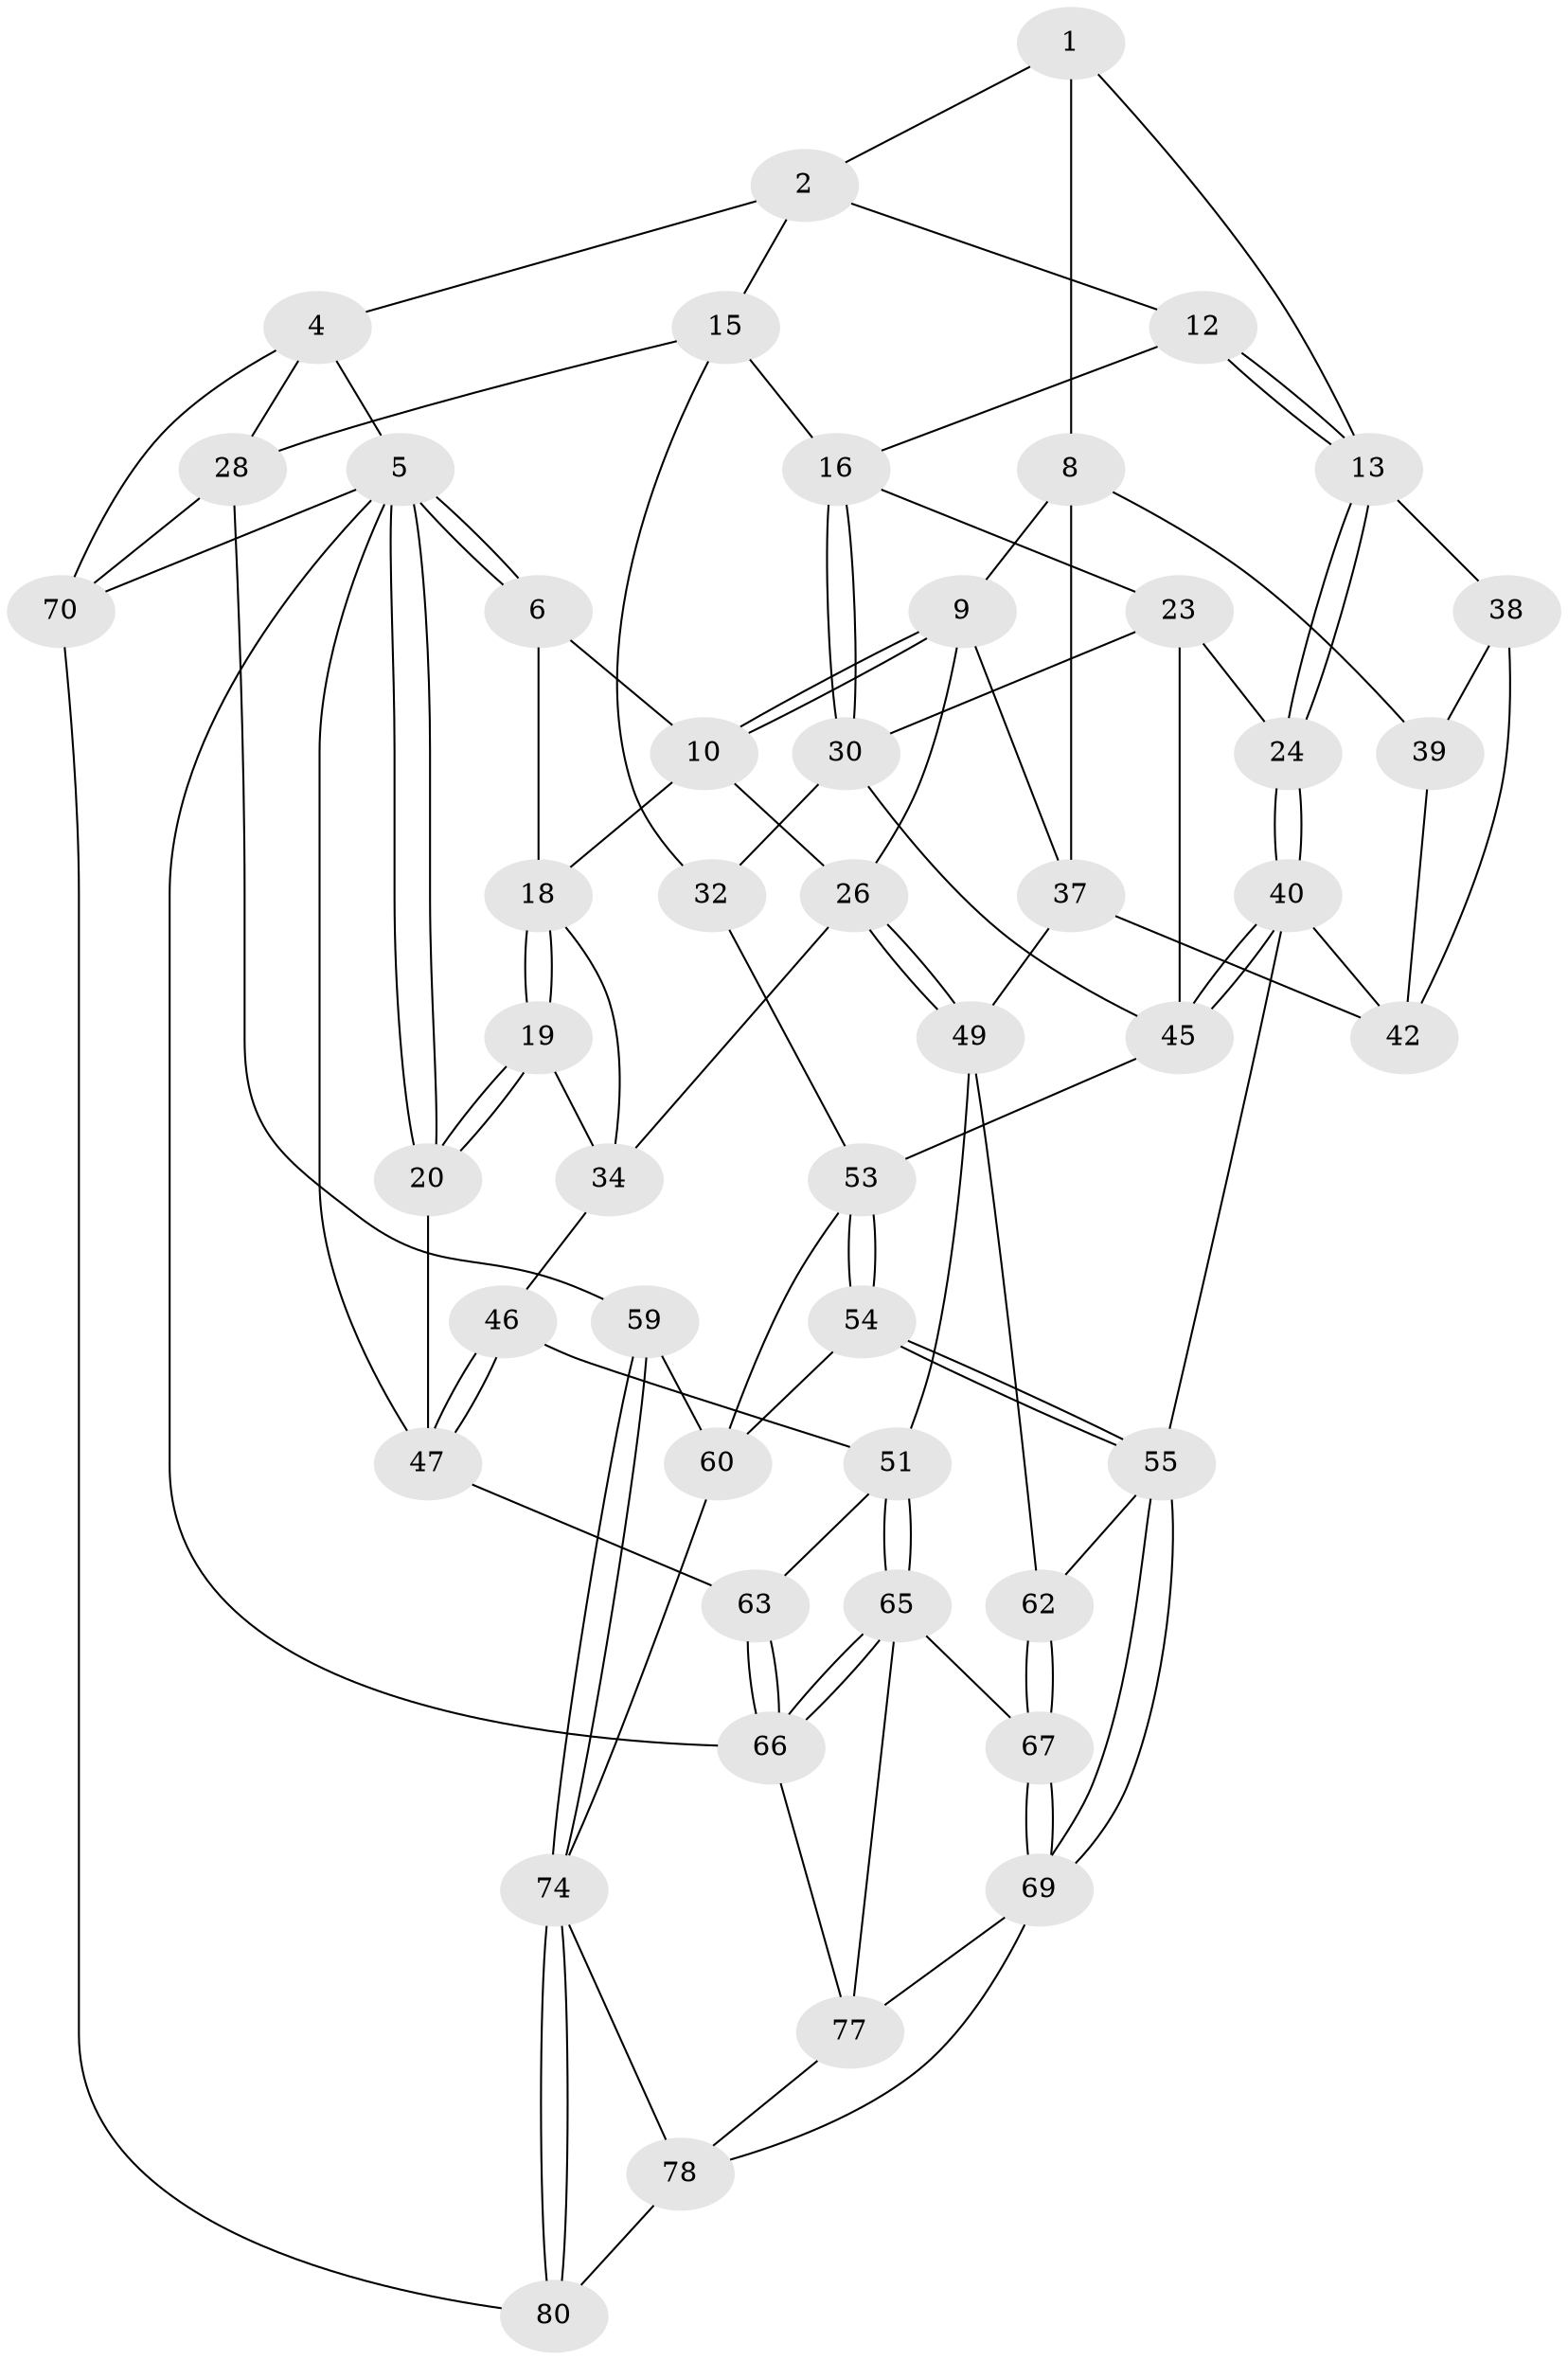 // Generated by graph-tools (version 1.1) at 2025/24/03/03/25 07:24:34]
// undirected, 48 vertices, 111 edges
graph export_dot {
graph [start="1"]
  node [color=gray90,style=filled];
  1 [pos="+0.6148919598113834+0",super="+7"];
  2 [pos="+0.7496275192103184+0",super="+3"];
  4 [pos="+1+0"];
  5 [pos="+0+0",super="+72"];
  6 [pos="+0.07195115792727519+0",super="+11"];
  8 [pos="+0.4107992039533179+0.16681816194659854",super="+36"];
  9 [pos="+0.39033037347716465+0.16651980445542652",super="+25"];
  10 [pos="+0.21974859563481328+0.09517640617519872",super="+21"];
  12 [pos="+0.7154383928346436+0.08205541547424242"];
  13 [pos="+0.660689192756761+0.25652075037383243",super="+14"];
  15 [pos="+0.8746843300328296+0.1415000610477205",super="+29"];
  16 [pos="+0.8686166883268776+0.15032659586649635",super="+17"];
  18 [pos="+0.020887176315967374+0.17239309636226227",super="+22"];
  19 [pos="+0+0.1854990270953005"];
  20 [pos="+0+0.13855022739567485"];
  23 [pos="+0.696109420484782+0.25724576919644093",super="+31"];
  24 [pos="+0.6640301378942816+0.25919583086601233"];
  26 [pos="+0.25571165174924415+0.33622408649165203",super="+27"];
  28 [pos="+1+0.4474832060564716",super="+58"];
  30 [pos="+0.8306060998757524+0.3063257060035492",super="+33"];
  32 [pos="+1+0.404707822988751"];
  34 [pos="+0.11623923459425312+0.290713924255639",super="+35"];
  37 [pos="+0.39287905735649264+0.363628539316043",super="+44"];
  38 [pos="+0.5620576402141384+0.2963785948666915"];
  39 [pos="+0.47241790751932616+0.29984255709643604"];
  40 [pos="+0.6545544534739066+0.4598537492378729",super="+41"];
  42 [pos="+0.5376547221777366+0.4368024496908426",super="+43"];
  45 [pos="+0.7336175390500007+0.468725684708624",super="+48"];
  46 [pos="+0.12936075270502237+0.43592659767927683"];
  47 [pos="+0+0.4994896201144127",super="+64"];
  49 [pos="+0.4119975649308473+0.4969479508457736",super="+50"];
  51 [pos="+0.3078167887906647+0.5681725618502377",super="+52"];
  53 [pos="+0.7526957251656171+0.4943385310699628",super="+57"];
  54 [pos="+0.7650664496144689+0.7424457335524751"];
  55 [pos="+0.7009260578742911+0.7609248256113318",super="+56"];
  59 [pos="+0.9710829449553234+0.6974817872746165"];
  60 [pos="+0.9624495792720392+0.6982995246605979",super="+61"];
  62 [pos="+0.4558948273465824+0.6267727636165626"];
  63 [pos="+0.16542584715128505+0.6566259766127395"];
  65 [pos="+0.2982791915550013+0.7970887410146231",super="+68"];
  66 [pos="+0.10790759839627696+0.9594119764434622",super="+73"];
  67 [pos="+0.4648242205264903+0.7631459149832355"];
  69 [pos="+0.6795474988149683+0.7870335726061137",super="+76"];
  70 [pos="+1+1",super="+71"];
  74 [pos="+0.941124382444017+0.932733085894275",super="+75"];
  77 [pos="+0.4845130597186977+0.9802447618982689",super="+79"];
  78 [pos="+0.757322033775634+1",super="+82"];
  80 [pos="+0.9433939461625177+0.9349737390586992",super="+81"];
  1 -- 2;
  1 -- 8;
  1 -- 13;
  2 -- 12;
  2 -- 4;
  2 -- 15;
  4 -- 5;
  4 -- 28;
  4 -- 70;
  5 -- 6;
  5 -- 6;
  5 -- 20;
  5 -- 20;
  5 -- 70;
  5 -- 47;
  5 -- 66;
  6 -- 10;
  6 -- 18;
  8 -- 9;
  8 -- 37;
  8 -- 39;
  9 -- 10;
  9 -- 10;
  9 -- 26;
  9 -- 37;
  10 -- 26;
  10 -- 18;
  12 -- 13;
  12 -- 13;
  12 -- 16;
  13 -- 24;
  13 -- 24;
  13 -- 38;
  15 -- 16;
  15 -- 32;
  15 -- 28;
  16 -- 30;
  16 -- 30;
  16 -- 23;
  18 -- 19;
  18 -- 19;
  18 -- 34;
  19 -- 20;
  19 -- 20;
  19 -- 34;
  20 -- 47;
  23 -- 24;
  23 -- 45;
  23 -- 30;
  24 -- 40;
  24 -- 40;
  26 -- 49;
  26 -- 49;
  26 -- 34;
  28 -- 59;
  28 -- 70;
  30 -- 32;
  30 -- 45;
  32 -- 53;
  34 -- 46;
  37 -- 49;
  37 -- 42;
  38 -- 39;
  38 -- 42;
  39 -- 42;
  40 -- 45;
  40 -- 45;
  40 -- 42;
  40 -- 55;
  45 -- 53;
  46 -- 47;
  46 -- 47;
  46 -- 51;
  47 -- 63;
  49 -- 51;
  49 -- 62;
  51 -- 65;
  51 -- 65;
  51 -- 63;
  53 -- 54;
  53 -- 54;
  53 -- 60;
  54 -- 55;
  54 -- 55;
  54 -- 60;
  55 -- 69;
  55 -- 69;
  55 -- 62;
  59 -- 60;
  59 -- 74;
  59 -- 74;
  60 -- 74;
  62 -- 67;
  62 -- 67;
  63 -- 66;
  63 -- 66;
  65 -- 66;
  65 -- 66;
  65 -- 67;
  65 -- 77;
  66 -- 77;
  67 -- 69;
  67 -- 69;
  69 -- 77;
  69 -- 78;
  70 -- 80 [weight=2];
  74 -- 80;
  74 -- 80;
  74 -- 78;
  77 -- 78;
  78 -- 80;
}
